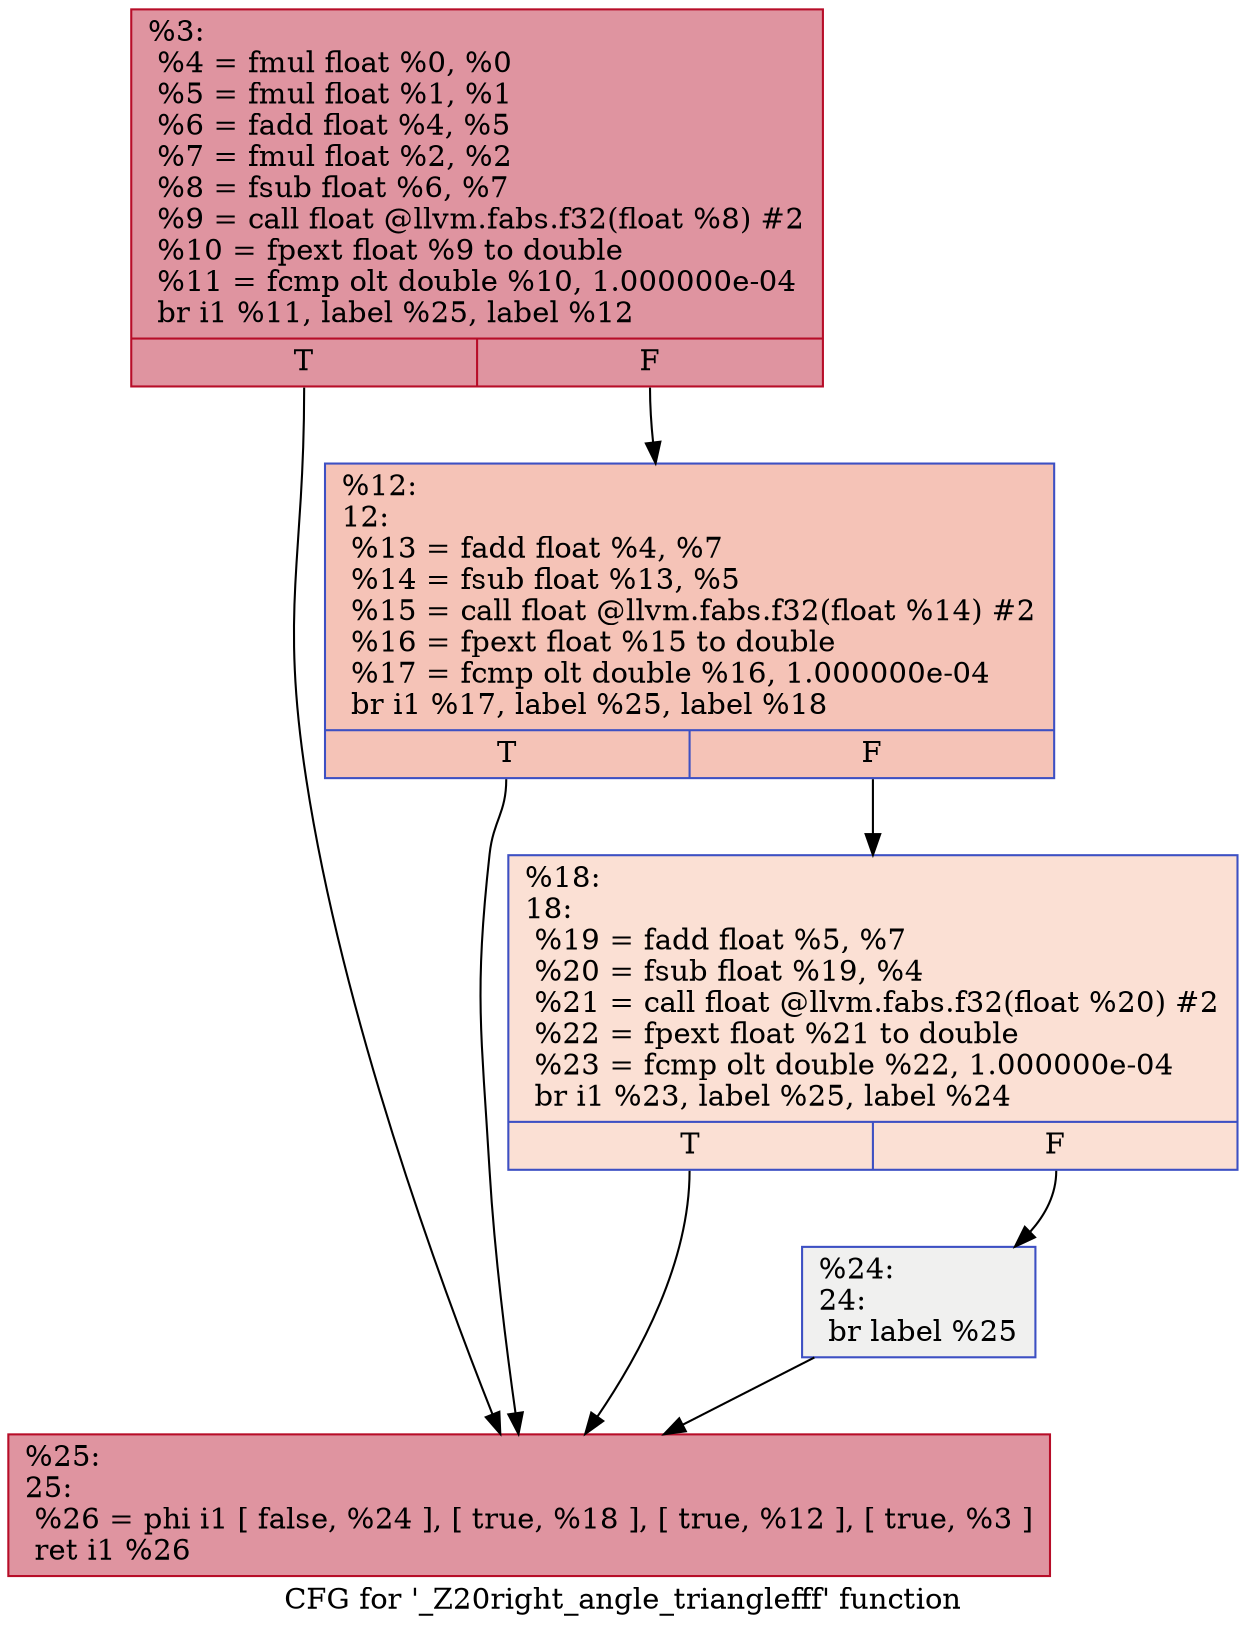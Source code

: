 digraph "CFG for '_Z20right_angle_trianglefff' function" {
	label="CFG for '_Z20right_angle_trianglefff' function";

	Node0x55dfda8376f0 [shape=record,color="#b70d28ff", style=filled, fillcolor="#b70d2870",label="{%3:\l  %4 = fmul float %0, %0\l  %5 = fmul float %1, %1\l  %6 = fadd float %4, %5\l  %7 = fmul float %2, %2\l  %8 = fsub float %6, %7\l  %9 = call float @llvm.fabs.f32(float %8) #2\l  %10 = fpext float %9 to double\l  %11 = fcmp olt double %10, 1.000000e-04\l  br i1 %11, label %25, label %12\l|{<s0>T|<s1>F}}"];
	Node0x55dfda8376f0:s0 -> Node0x55dfda8387d0;
	Node0x55dfda8376f0:s1 -> Node0x55dfda838860;
	Node0x55dfda838860 [shape=record,color="#3d50c3ff", style=filled, fillcolor="#e8765c70",label="{%12:\l12:                                               \l  %13 = fadd float %4, %7\l  %14 = fsub float %13, %5\l  %15 = call float @llvm.fabs.f32(float %14) #2\l  %16 = fpext float %15 to double\l  %17 = fcmp olt double %16, 1.000000e-04\l  br i1 %17, label %25, label %18\l|{<s0>T|<s1>F}}"];
	Node0x55dfda838860:s0 -> Node0x55dfda8387d0;
	Node0x55dfda838860:s1 -> Node0x55dfda838c40;
	Node0x55dfda838c40 [shape=record,color="#3d50c3ff", style=filled, fillcolor="#f7b99e70",label="{%18:\l18:                                               \l  %19 = fadd float %5, %7\l  %20 = fsub float %19, %4\l  %21 = call float @llvm.fabs.f32(float %20) #2\l  %22 = fpext float %21 to double\l  %23 = fcmp olt double %22, 1.000000e-04\l  br i1 %23, label %25, label %24\l|{<s0>T|<s1>F}}"];
	Node0x55dfda838c40:s0 -> Node0x55dfda8387d0;
	Node0x55dfda838c40:s1 -> Node0x55dfda839070;
	Node0x55dfda839070 [shape=record,color="#3d50c3ff", style=filled, fillcolor="#dedcdb70",label="{%24:\l24:                                               \l  br label %25\l}"];
	Node0x55dfda839070 -> Node0x55dfda8387d0;
	Node0x55dfda8387d0 [shape=record,color="#b70d28ff", style=filled, fillcolor="#b70d2870",label="{%25:\l25:                                               \l  %26 = phi i1 [ false, %24 ], [ true, %18 ], [ true, %12 ], [ true, %3 ]\l  ret i1 %26\l}"];
}
